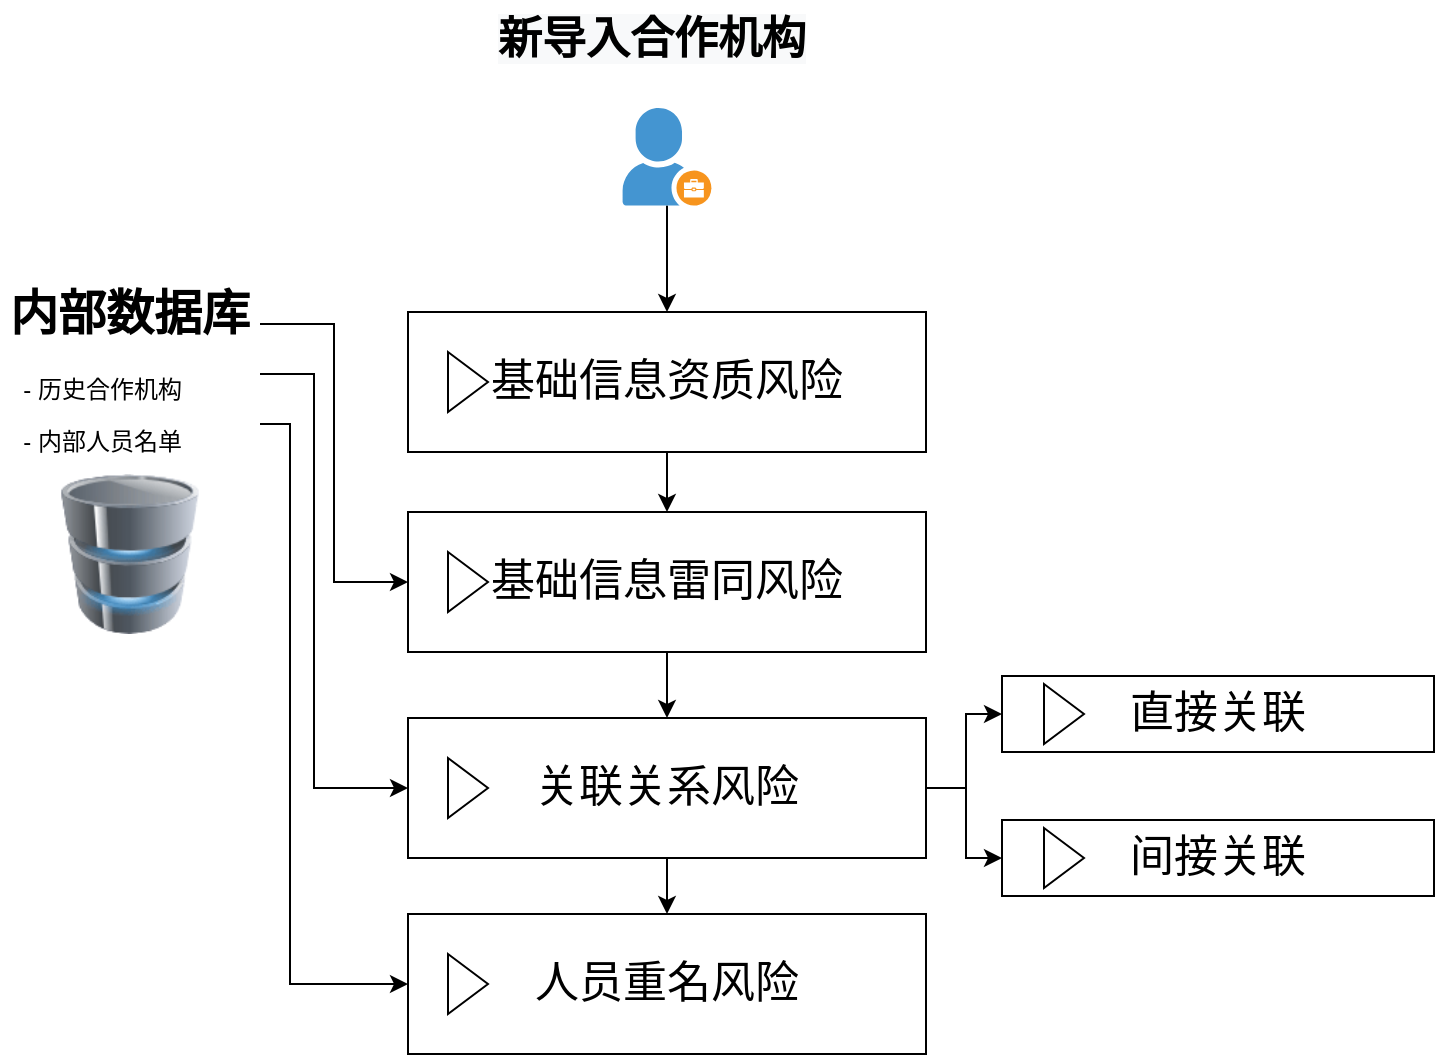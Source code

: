 <mxfile version="18.0.5" type="github">
  <diagram id="RLtXfgSmUiPiaL9hwONd" name="Page-1">
    <mxGraphModel dx="981" dy="548" grid="0" gridSize="10" guides="1" tooltips="1" connect="1" arrows="1" fold="1" page="1" pageScale="1" pageWidth="827" pageHeight="1169" math="0" shadow="0">
      <root>
        <mxCell id="0" />
        <mxCell id="1" parent="0" />
        <mxCell id="N19HA8rutBAYSRzVwZQF-1" value="" style="image;html=1;image=img/lib/clip_art/computers/Database_128x128.png" vertex="1" parent="1">
          <mxGeometry x="50" y="320" width="80" height="80" as="geometry" />
        </mxCell>
        <mxCell id="N19HA8rutBAYSRzVwZQF-35" style="edgeStyle=orthogonalEdgeStyle;rounded=0;orthogonalLoop=1;jettySize=auto;html=1;exitX=1;exitY=0.75;exitDx=0;exitDy=0;entryX=0;entryY=0.5;entryDx=0;entryDy=0;fontSize=22;" edge="1" parent="1" source="N19HA8rutBAYSRzVwZQF-2" target="N19HA8rutBAYSRzVwZQF-20">
          <mxGeometry relative="1" as="geometry">
            <Array as="points">
              <mxPoint x="170" y="295" />
              <mxPoint x="170" y="575" />
            </Array>
          </mxGeometry>
        </mxCell>
        <mxCell id="N19HA8rutBAYSRzVwZQF-37" style="edgeStyle=orthogonalEdgeStyle;rounded=0;orthogonalLoop=1;jettySize=auto;html=1;exitX=1;exitY=0.25;exitDx=0;exitDy=0;entryX=0;entryY=0.5;entryDx=0;entryDy=0;fontSize=22;" edge="1" parent="1" source="N19HA8rutBAYSRzVwZQF-2" target="N19HA8rutBAYSRzVwZQF-16">
          <mxGeometry relative="1" as="geometry" />
        </mxCell>
        <mxCell id="N19HA8rutBAYSRzVwZQF-38" style="edgeStyle=orthogonalEdgeStyle;rounded=0;orthogonalLoop=1;jettySize=auto;html=1;exitX=1;exitY=0.5;exitDx=0;exitDy=0;entryX=0;entryY=0.5;entryDx=0;entryDy=0;fontSize=22;" edge="1" parent="1" source="N19HA8rutBAYSRzVwZQF-2" target="N19HA8rutBAYSRzVwZQF-18">
          <mxGeometry relative="1" as="geometry">
            <Array as="points">
              <mxPoint x="182" y="270" />
              <mxPoint x="182" y="477" />
            </Array>
          </mxGeometry>
        </mxCell>
        <mxCell id="N19HA8rutBAYSRzVwZQF-2" value="&lt;h1&gt;内部数据库&lt;/h1&gt;&lt;p&gt;&amp;nbsp; - 历史合作机构&lt;/p&gt;&lt;p&gt;&amp;nbsp; - 内部人员名单&lt;/p&gt;&lt;p&gt;&lt;br&gt;&lt;/p&gt;" style="text;html=1;strokeColor=none;fillColor=none;spacing=5;spacingTop=-20;whiteSpace=wrap;overflow=hidden;rounded=0;" vertex="1" parent="1">
          <mxGeometry x="25" y="220" width="130" height="100" as="geometry" />
        </mxCell>
        <mxCell id="N19HA8rutBAYSRzVwZQF-28" style="edgeStyle=orthogonalEdgeStyle;rounded=0;orthogonalLoop=1;jettySize=auto;html=1;fontSize=22;" edge="1" parent="1" source="N19HA8rutBAYSRzVwZQF-4" target="N19HA8rutBAYSRzVwZQF-10">
          <mxGeometry relative="1" as="geometry" />
        </mxCell>
        <mxCell id="N19HA8rutBAYSRzVwZQF-4" value="" style="shadow=0;dashed=0;html=1;strokeColor=none;fillColor=#4495D1;labelPosition=center;verticalLabelPosition=bottom;verticalAlign=top;align=center;outlineConnect=0;shape=mxgraph.veeam.company_owner;fontSize=22;" vertex="1" parent="1">
          <mxGeometry x="336.3" y="137" width="44.4" height="48.8" as="geometry" />
        </mxCell>
        <mxCell id="N19HA8rutBAYSRzVwZQF-5" value="&lt;b style=&quot;color: rgb(0, 0, 0); font-family: Helvetica; font-size: 22px; font-style: normal; font-variant-ligatures: normal; font-variant-caps: normal; letter-spacing: normal; orphans: 2; text-align: center; text-indent: 0px; text-transform: none; widows: 2; word-spacing: 0px; -webkit-text-stroke-width: 0px; background-color: rgb(248, 249, 250); text-decoration-thickness: initial; text-decoration-style: initial; text-decoration-color: initial;&quot;&gt;新导入合作机构&lt;/b&gt;" style="text;whiteSpace=wrap;html=1;fontSize=22;" vertex="1" parent="1">
          <mxGeometry x="271.505" y="83" width="174" height="40" as="geometry" />
        </mxCell>
        <mxCell id="N19HA8rutBAYSRzVwZQF-30" style="edgeStyle=orthogonalEdgeStyle;rounded=0;orthogonalLoop=1;jettySize=auto;html=1;exitX=0.5;exitY=1;exitDx=0;exitDy=0;fontSize=22;" edge="1" parent="1" source="N19HA8rutBAYSRzVwZQF-10" target="N19HA8rutBAYSRzVwZQF-16">
          <mxGeometry relative="1" as="geometry" />
        </mxCell>
        <mxCell id="N19HA8rutBAYSRzVwZQF-10" value="基础信息资质风险" style="html=1;whiteSpace=wrap;container=1;recursiveResize=0;collapsible=0;fontSize=22;" vertex="1" parent="1">
          <mxGeometry x="229" y="239" width="259" height="70" as="geometry" />
        </mxCell>
        <mxCell id="N19HA8rutBAYSRzVwZQF-11" value="" style="triangle;html=1;whiteSpace=wrap;fontSize=22;" vertex="1" parent="N19HA8rutBAYSRzVwZQF-10">
          <mxGeometry x="20" y="20" width="20" height="30" as="geometry" />
        </mxCell>
        <mxCell id="N19HA8rutBAYSRzVwZQF-31" style="edgeStyle=orthogonalEdgeStyle;rounded=0;orthogonalLoop=1;jettySize=auto;html=1;exitX=0.5;exitY=1;exitDx=0;exitDy=0;fontSize=22;" edge="1" parent="1" source="N19HA8rutBAYSRzVwZQF-16" target="N19HA8rutBAYSRzVwZQF-18">
          <mxGeometry relative="1" as="geometry" />
        </mxCell>
        <mxCell id="N19HA8rutBAYSRzVwZQF-16" value="基础信息雷同风险" style="html=1;whiteSpace=wrap;container=1;recursiveResize=0;collapsible=0;fontSize=22;" vertex="1" parent="1">
          <mxGeometry x="229" y="339" width="259" height="70" as="geometry" />
        </mxCell>
        <mxCell id="N19HA8rutBAYSRzVwZQF-17" value="" style="triangle;html=1;whiteSpace=wrap;fontSize=22;" vertex="1" parent="N19HA8rutBAYSRzVwZQF-16">
          <mxGeometry x="20" y="20" width="20" height="30" as="geometry" />
        </mxCell>
        <mxCell id="N19HA8rutBAYSRzVwZQF-32" style="edgeStyle=orthogonalEdgeStyle;rounded=0;orthogonalLoop=1;jettySize=auto;html=1;exitX=0.5;exitY=1;exitDx=0;exitDy=0;fontSize=22;" edge="1" parent="1" source="N19HA8rutBAYSRzVwZQF-18" target="N19HA8rutBAYSRzVwZQF-20">
          <mxGeometry relative="1" as="geometry" />
        </mxCell>
        <mxCell id="N19HA8rutBAYSRzVwZQF-33" style="edgeStyle=orthogonalEdgeStyle;rounded=0;orthogonalLoop=1;jettySize=auto;html=1;exitX=1;exitY=0.5;exitDx=0;exitDy=0;entryX=0;entryY=0.5;entryDx=0;entryDy=0;fontSize=22;" edge="1" parent="1" source="N19HA8rutBAYSRzVwZQF-18" target="N19HA8rutBAYSRzVwZQF-22">
          <mxGeometry relative="1" as="geometry" />
        </mxCell>
        <mxCell id="N19HA8rutBAYSRzVwZQF-34" style="edgeStyle=orthogonalEdgeStyle;rounded=0;orthogonalLoop=1;jettySize=auto;html=1;exitX=1;exitY=0.5;exitDx=0;exitDy=0;entryX=0;entryY=0.5;entryDx=0;entryDy=0;fontSize=22;" edge="1" parent="1" source="N19HA8rutBAYSRzVwZQF-18" target="N19HA8rutBAYSRzVwZQF-25">
          <mxGeometry relative="1" as="geometry" />
        </mxCell>
        <mxCell id="N19HA8rutBAYSRzVwZQF-18" value="关联关系风险" style="html=1;whiteSpace=wrap;container=1;recursiveResize=0;collapsible=0;fontSize=22;" vertex="1" parent="1">
          <mxGeometry x="229" y="442" width="259" height="70" as="geometry" />
        </mxCell>
        <mxCell id="N19HA8rutBAYSRzVwZQF-19" value="" style="triangle;html=1;whiteSpace=wrap;fontSize=22;" vertex="1" parent="N19HA8rutBAYSRzVwZQF-18">
          <mxGeometry x="20" y="20" width="20" height="30" as="geometry" />
        </mxCell>
        <mxCell id="N19HA8rutBAYSRzVwZQF-20" value="人员重名风险" style="html=1;whiteSpace=wrap;container=1;recursiveResize=0;collapsible=0;fontSize=22;" vertex="1" parent="1">
          <mxGeometry x="229" y="540" width="259" height="70" as="geometry" />
        </mxCell>
        <mxCell id="N19HA8rutBAYSRzVwZQF-21" value="" style="triangle;html=1;whiteSpace=wrap;fontSize=22;" vertex="1" parent="N19HA8rutBAYSRzVwZQF-20">
          <mxGeometry x="20" y="20" width="20" height="30" as="geometry" />
        </mxCell>
        <mxCell id="N19HA8rutBAYSRzVwZQF-22" value="直接关联" style="html=1;whiteSpace=wrap;container=1;recursiveResize=0;collapsible=0;fontSize=22;" vertex="1" parent="1">
          <mxGeometry x="526" y="421" width="216" height="38" as="geometry" />
        </mxCell>
        <mxCell id="N19HA8rutBAYSRzVwZQF-23" value="" style="triangle;html=1;whiteSpace=wrap;fontSize=22;" vertex="1" parent="N19HA8rutBAYSRzVwZQF-22">
          <mxGeometry x="21" y="4" width="20" height="30" as="geometry" />
        </mxCell>
        <mxCell id="N19HA8rutBAYSRzVwZQF-25" value="间接关联" style="html=1;whiteSpace=wrap;container=1;recursiveResize=0;collapsible=0;fontSize=22;" vertex="1" parent="1">
          <mxGeometry x="526" y="493" width="216" height="38" as="geometry" />
        </mxCell>
        <mxCell id="N19HA8rutBAYSRzVwZQF-26" value="" style="triangle;html=1;whiteSpace=wrap;fontSize=22;" vertex="1" parent="N19HA8rutBAYSRzVwZQF-25">
          <mxGeometry x="21" y="4" width="20" height="30" as="geometry" />
        </mxCell>
      </root>
    </mxGraphModel>
  </diagram>
</mxfile>

